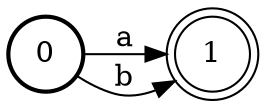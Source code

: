digraph FST {
rankdir = LR;
size = "8.5,11";
center = 1;
orientation = Portrait;
ranksep = "0.4";
nodesep = "0.25";
0 [label = "0", shape = circle, style = bold, fontsize = 14]
	0 -> 1 [label = "a", fontsize = 14];
	0 -> 1 [label = "b", fontsize = 14];
1 [label = "1", shape = doublecircle, style = solid, fontsize = 14]
}
